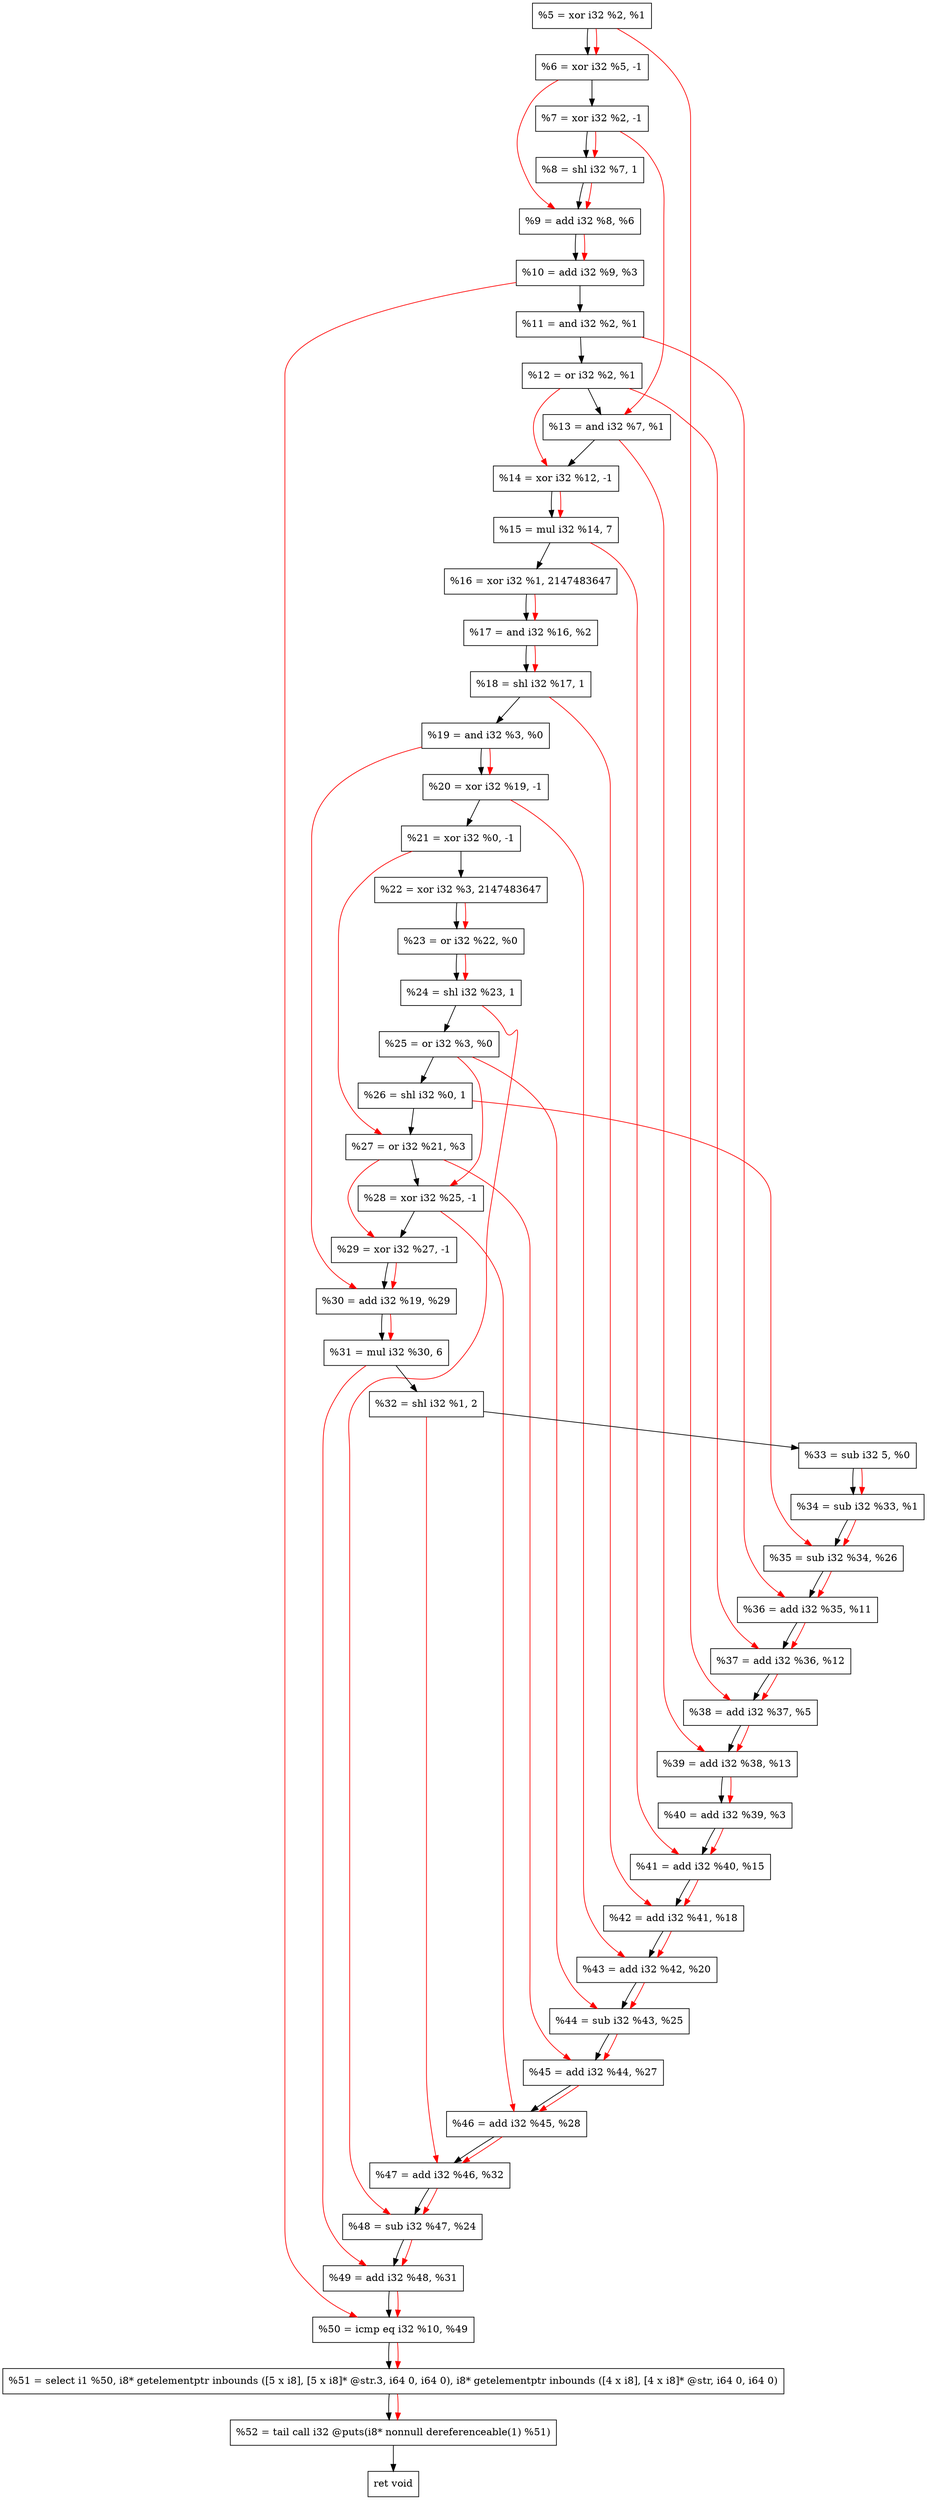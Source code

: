digraph "DFG for'crackme' function" {
	Node0x21d8730[shape=record, label="  %5 = xor i32 %2, %1"];
	Node0x21d8db0[shape=record, label="  %6 = xor i32 %5, -1"];
	Node0x21d8e20[shape=record, label="  %7 = xor i32 %2, -1"];
	Node0x21d8ec0[shape=record, label="  %8 = shl i32 %7, 1"];
	Node0x21d8f30[shape=record, label="  %9 = add i32 %8, %6"];
	Node0x21d8fa0[shape=record, label="  %10 = add i32 %9, %3"];
	Node0x21d9010[shape=record, label="  %11 = and i32 %2, %1"];
	Node0x21d9080[shape=record, label="  %12 = or i32 %2, %1"];
	Node0x21d90f0[shape=record, label="  %13 = and i32 %7, %1"];
	Node0x21d9160[shape=record, label="  %14 = xor i32 %12, -1"];
	Node0x21d9200[shape=record, label="  %15 = mul i32 %14, 7"];
	Node0x21d92a0[shape=record, label="  %16 = xor i32 %1, 2147483647"];
	Node0x21d9310[shape=record, label="  %17 = and i32 %16, %2"];
	Node0x21d9380[shape=record, label="  %18 = shl i32 %17, 1"];
	Node0x21d93f0[shape=record, label="  %19 = and i32 %3, %0"];
	Node0x21d9460[shape=record, label="  %20 = xor i32 %19, -1"];
	Node0x21d94d0[shape=record, label="  %21 = xor i32 %0, -1"];
	Node0x21d9540[shape=record, label="  %22 = xor i32 %3, 2147483647"];
	Node0x21d95b0[shape=record, label="  %23 = or i32 %22, %0"];
	Node0x21d9620[shape=record, label="  %24 = shl i32 %23, 1"];
	Node0x21d9690[shape=record, label="  %25 = or i32 %3, %0"];
	Node0x21d9700[shape=record, label="  %26 = shl i32 %0, 1"];
	Node0x21d9770[shape=record, label="  %27 = or i32 %21, %3"];
	Node0x21d97e0[shape=record, label="  %28 = xor i32 %25, -1"];
	Node0x21d9850[shape=record, label="  %29 = xor i32 %27, -1"];
	Node0x21d98c0[shape=record, label="  %30 = add i32 %19, %29"];
	Node0x21d9960[shape=record, label="  %31 = mul i32 %30, 6"];
	Node0x21d9a00[shape=record, label="  %32 = shl i32 %1, 2"];
	Node0x21d9cb0[shape=record, label="  %33 = sub i32 5, %0"];
	Node0x21d9d20[shape=record, label="  %34 = sub i32 %33, %1"];
	Node0x21d9d90[shape=record, label="  %35 = sub i32 %34, %26"];
	Node0x21d9e00[shape=record, label="  %36 = add i32 %35, %11"];
	Node0x21d9e70[shape=record, label="  %37 = add i32 %36, %12"];
	Node0x21d9ee0[shape=record, label="  %38 = add i32 %37, %5"];
	Node0x21d9f50[shape=record, label="  %39 = add i32 %38, %13"];
	Node0x21d9fc0[shape=record, label="  %40 = add i32 %39, %3"];
	Node0x21da030[shape=record, label="  %41 = add i32 %40, %15"];
	Node0x21da0a0[shape=record, label="  %42 = add i32 %41, %18"];
	Node0x21da110[shape=record, label="  %43 = add i32 %42, %20"];
	Node0x21da180[shape=record, label="  %44 = sub i32 %43, %25"];
	Node0x21da1f0[shape=record, label="  %45 = add i32 %44, %27"];
	Node0x21da260[shape=record, label="  %46 = add i32 %45, %28"];
	Node0x21da2d0[shape=record, label="  %47 = add i32 %46, %32"];
	Node0x21da340[shape=record, label="  %48 = sub i32 %47, %24"];
	Node0x21da3b0[shape=record, label="  %49 = add i32 %48, %31"];
	Node0x21da420[shape=record, label="  %50 = icmp eq i32 %10, %49"];
	Node0x2179268[shape=record, label="  %51 = select i1 %50, i8* getelementptr inbounds ([5 x i8], [5 x i8]* @str.3, i64 0, i64 0), i8* getelementptr inbounds ([4 x i8], [4 x i8]* @str, i64 0, i64 0)"];
	Node0x21da8c0[shape=record, label="  %52 = tail call i32 @puts(i8* nonnull dereferenceable(1) %51)"];
	Node0x21da910[shape=record, label="  ret void"];
	Node0x21d8730 -> Node0x21d8db0;
	Node0x21d8db0 -> Node0x21d8e20;
	Node0x21d8e20 -> Node0x21d8ec0;
	Node0x21d8ec0 -> Node0x21d8f30;
	Node0x21d8f30 -> Node0x21d8fa0;
	Node0x21d8fa0 -> Node0x21d9010;
	Node0x21d9010 -> Node0x21d9080;
	Node0x21d9080 -> Node0x21d90f0;
	Node0x21d90f0 -> Node0x21d9160;
	Node0x21d9160 -> Node0x21d9200;
	Node0x21d9200 -> Node0x21d92a0;
	Node0x21d92a0 -> Node0x21d9310;
	Node0x21d9310 -> Node0x21d9380;
	Node0x21d9380 -> Node0x21d93f0;
	Node0x21d93f0 -> Node0x21d9460;
	Node0x21d9460 -> Node0x21d94d0;
	Node0x21d94d0 -> Node0x21d9540;
	Node0x21d9540 -> Node0x21d95b0;
	Node0x21d95b0 -> Node0x21d9620;
	Node0x21d9620 -> Node0x21d9690;
	Node0x21d9690 -> Node0x21d9700;
	Node0x21d9700 -> Node0x21d9770;
	Node0x21d9770 -> Node0x21d97e0;
	Node0x21d97e0 -> Node0x21d9850;
	Node0x21d9850 -> Node0x21d98c0;
	Node0x21d98c0 -> Node0x21d9960;
	Node0x21d9960 -> Node0x21d9a00;
	Node0x21d9a00 -> Node0x21d9cb0;
	Node0x21d9cb0 -> Node0x21d9d20;
	Node0x21d9d20 -> Node0x21d9d90;
	Node0x21d9d90 -> Node0x21d9e00;
	Node0x21d9e00 -> Node0x21d9e70;
	Node0x21d9e70 -> Node0x21d9ee0;
	Node0x21d9ee0 -> Node0x21d9f50;
	Node0x21d9f50 -> Node0x21d9fc0;
	Node0x21d9fc0 -> Node0x21da030;
	Node0x21da030 -> Node0x21da0a0;
	Node0x21da0a0 -> Node0x21da110;
	Node0x21da110 -> Node0x21da180;
	Node0x21da180 -> Node0x21da1f0;
	Node0x21da1f0 -> Node0x21da260;
	Node0x21da260 -> Node0x21da2d0;
	Node0x21da2d0 -> Node0x21da340;
	Node0x21da340 -> Node0x21da3b0;
	Node0x21da3b0 -> Node0x21da420;
	Node0x21da420 -> Node0x2179268;
	Node0x2179268 -> Node0x21da8c0;
	Node0x21da8c0 -> Node0x21da910;
edge [color=red]
	Node0x21d8730 -> Node0x21d8db0;
	Node0x21d8e20 -> Node0x21d8ec0;
	Node0x21d8ec0 -> Node0x21d8f30;
	Node0x21d8db0 -> Node0x21d8f30;
	Node0x21d8f30 -> Node0x21d8fa0;
	Node0x21d8e20 -> Node0x21d90f0;
	Node0x21d9080 -> Node0x21d9160;
	Node0x21d9160 -> Node0x21d9200;
	Node0x21d92a0 -> Node0x21d9310;
	Node0x21d9310 -> Node0x21d9380;
	Node0x21d93f0 -> Node0x21d9460;
	Node0x21d9540 -> Node0x21d95b0;
	Node0x21d95b0 -> Node0x21d9620;
	Node0x21d94d0 -> Node0x21d9770;
	Node0x21d9690 -> Node0x21d97e0;
	Node0x21d9770 -> Node0x21d9850;
	Node0x21d93f0 -> Node0x21d98c0;
	Node0x21d9850 -> Node0x21d98c0;
	Node0x21d98c0 -> Node0x21d9960;
	Node0x21d9cb0 -> Node0x21d9d20;
	Node0x21d9d20 -> Node0x21d9d90;
	Node0x21d9700 -> Node0x21d9d90;
	Node0x21d9d90 -> Node0x21d9e00;
	Node0x21d9010 -> Node0x21d9e00;
	Node0x21d9e00 -> Node0x21d9e70;
	Node0x21d9080 -> Node0x21d9e70;
	Node0x21d9e70 -> Node0x21d9ee0;
	Node0x21d8730 -> Node0x21d9ee0;
	Node0x21d9ee0 -> Node0x21d9f50;
	Node0x21d90f0 -> Node0x21d9f50;
	Node0x21d9f50 -> Node0x21d9fc0;
	Node0x21d9fc0 -> Node0x21da030;
	Node0x21d9200 -> Node0x21da030;
	Node0x21da030 -> Node0x21da0a0;
	Node0x21d9380 -> Node0x21da0a0;
	Node0x21da0a0 -> Node0x21da110;
	Node0x21d9460 -> Node0x21da110;
	Node0x21da110 -> Node0x21da180;
	Node0x21d9690 -> Node0x21da180;
	Node0x21da180 -> Node0x21da1f0;
	Node0x21d9770 -> Node0x21da1f0;
	Node0x21da1f0 -> Node0x21da260;
	Node0x21d97e0 -> Node0x21da260;
	Node0x21da260 -> Node0x21da2d0;
	Node0x21d9a00 -> Node0x21da2d0;
	Node0x21da2d0 -> Node0x21da340;
	Node0x21d9620 -> Node0x21da340;
	Node0x21da340 -> Node0x21da3b0;
	Node0x21d9960 -> Node0x21da3b0;
	Node0x21d8fa0 -> Node0x21da420;
	Node0x21da3b0 -> Node0x21da420;
	Node0x21da420 -> Node0x2179268;
	Node0x2179268 -> Node0x21da8c0;
}
